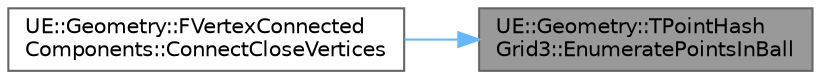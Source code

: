 digraph "UE::Geometry::TPointHashGrid3::EnumeratePointsInBall"
{
 // INTERACTIVE_SVG=YES
 // LATEX_PDF_SIZE
  bgcolor="transparent";
  edge [fontname=Helvetica,fontsize=10,labelfontname=Helvetica,labelfontsize=10];
  node [fontname=Helvetica,fontsize=10,shape=box,height=0.2,width=0.4];
  rankdir="RL";
  Node1 [id="Node000001",label="UE::Geometry::TPointHash\lGrid3::EnumeratePointsInBall",height=0.2,width=0.4,color="gray40", fillcolor="grey60", style="filled", fontcolor="black",tooltip="Call ProcessPointFunc on all points in grid within a given sphere, or until the function returns fals..."];
  Node1 -> Node2 [id="edge1_Node000001_Node000002",dir="back",color="steelblue1",style="solid",tooltip=" "];
  Node2 [id="Node000002",label="UE::Geometry::FVertexConnected\lComponents::ConnectCloseVertices",height=0.2,width=0.4,color="grey40", fillcolor="white", style="filled",URL="$d1/d18/classUE_1_1Geometry_1_1FVertexConnectedComponents.html#adb9a7f91936c477d1f33dbeeab26b517",tooltip=" "];
}
